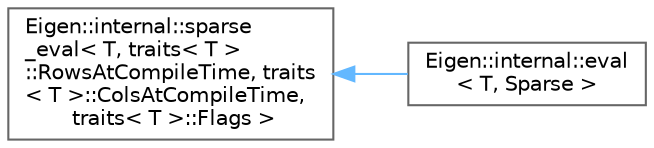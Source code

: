 digraph "Graphical Class Hierarchy"
{
 // LATEX_PDF_SIZE
  bgcolor="transparent";
  edge [fontname=Helvetica,fontsize=10,labelfontname=Helvetica,labelfontsize=10];
  node [fontname=Helvetica,fontsize=10,shape=box,height=0.2,width=0.4];
  rankdir="LR";
  Node0 [id="Node000000",label="Eigen::internal::sparse\l_eval\< T, traits\< T \>\l::RowsAtCompileTime, traits\l\< T \>::ColsAtCompileTime,\l traits\< T \>::Flags \>",height=0.2,width=0.4,color="grey40", fillcolor="white", style="filled",URL="$structEigen_1_1internal_1_1sparse__eval.html",tooltip=" "];
  Node0 -> Node1 [id="edge1032_Node000000_Node000001",dir="back",color="steelblue1",style="solid",tooltip=" "];
  Node1 [id="Node000001",label="Eigen::internal::eval\l\< T, Sparse \>",height=0.2,width=0.4,color="grey40", fillcolor="white", style="filled",URL="$structEigen_1_1internal_1_1eval_3_01T_00_01Sparse_01_4.html",tooltip=" "];
}
